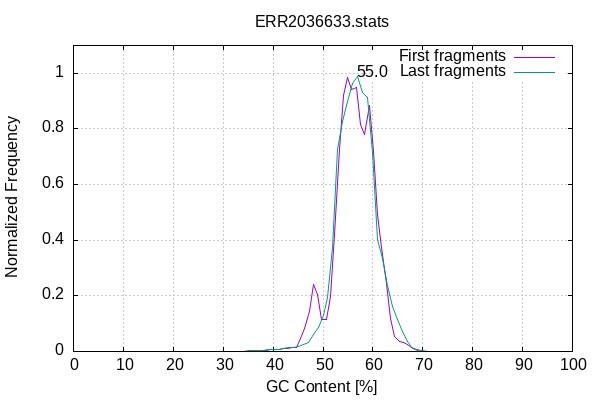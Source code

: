 
            set terminal png size 600,400 truecolor
            set output "ERR2036633-gc-content.png"
            set grid xtics ytics y2tics back lc rgb "#cccccc"
            set title "ERR2036633.stats" noenhanced
            set ylabel "Normalized Frequency"
            set xlabel "GC Content [%]"
            set yrange [0:1.1]
            set label sprintf("%.1f",55.03) at 55.03,1 front offset 1,0
            plot '-' smooth csplines with lines lc 1 title 'First fragments' , '-' smooth csplines with lines lc 2 title 'Last fragments'
        0	0.000180
0	0.000451
1	0.000494
1	0.000785
2	0.000950
2	0.000982
3	0.001156
3	0.001213
4	0.001224
4	0.001221
5	0.001263
5	0.001220
6	0.001188
6	0.001182
7	0.001111
7	0.001027
8	0.001035
8	0.000917
9	0.000918
9	0.000903
10	0.000828
10	0.000839
11	0.000826
11	0.000778
12	0.000790
12	0.000755
13	0.000769
13	0.000726
14	0.000699
14	0.000689
15	0.000619
15	0.000580
16	0.000572
16	0.000541
17	0.000497
17	0.000489
18	0.000462
18	0.000417
19	0.000373
19	0.000334
20	0.000336
20	0.000311
21	0.000276
21	0.000251
22	0.000242
22	0.000217
23	0.000198
23	0.000186
24	0.000183
24	0.000169
25	0.000176
25	0.000184
26	0.000211
26	0.000229
27	0.000200
27	0.000238
28	0.000244
28	0.000261
29	0.000289
29	0.000290
30	0.000306
30	0.000317
31	0.000329
31	0.000412
32	0.000477
32	0.000566
33	0.000753
33	0.000901
34	0.001034
34	0.001161
35	0.001346
35	0.001702
36	0.001952
36	0.002114
37	0.002732
37	0.003250
38	0.003826
38	0.004518
39	0.005140
39	0.005423
40	0.005884
40	0.006330
41	0.007285
41	0.008051
42	0.008572
42	0.010095
43	0.011020
43	0.011815
44	0.013131
44	0.015154
45	0.017974
45	0.022531
46	0.028698
46	0.114809
47	0.095296
47	0.140672
48	0.182299
48	0.294909
49	0.196941
50	0.110662
50	0.098137
51	0.116312
51	0.162632
52	0.243373
52	0.359170
53	0.567196
53	0.736805
54	0.854687
54	0.957167
55	1.000000
55	0.969519
56	0.934622
56	0.941492
57	0.974107
57	0.880612
58	0.764205
58	0.725065
59	0.853702
59	0.910815
60	0.827841
60	0.666143
61	0.523814
61	0.446991
62	0.387568
62	0.311370
63	0.243350
63	0.139540
64	0.087725
64	0.066614
65	0.043888
65	0.037248
66	0.032940
66	0.032165
67	0.029339
67	0.023495
68	0.015790
68	0.011788
69	0.006468
69	0.003968
70	0.002398
70	0.001642
71	0.001243
71	0.000897
72	0.000686
72	0.000496
73	0.000392
73	0.000278
74	0.000211
74	0.000165
75	0.000100
75	0.000056
76	0.000031
76	0.000019
77	0.000011
77	0.000007
78	0.000005
78	0.000004
79	0.000002
79	0.000002
80	0.000000
82	0.000000
85	0.000000
end
0	0.001889
0	0.001599
1	0.001558
1	0.001324
2	0.001202
2	0.001201
3	0.001108
3	0.000988
4	0.000981
4	0.000902
5	0.000890
5	0.000827
6	0.000787
6	0.000777
7	0.000723
7	0.000685
8	0.000701
8	0.000678
9	0.000637
9	0.000632
10	0.000627
10	0.000623
11	0.000612
11	0.000567
12	0.000561
12	0.000560
13	0.000538
13	0.000550
14	0.000522
14	0.000504
15	0.000486
15	0.000486
16	0.000461
16	0.000442
17	0.000411
17	0.000375
18	0.000330
18	0.000312
19	0.000300
19	0.000282
20	0.000270
20	0.000243
21	0.000216
21	0.000197
22	0.000189
22	0.000188
23	0.000175
23	0.000181
24	0.000183
24	0.000193
25	0.000210
25	0.000218
26	0.000239
26	0.000275
27	0.000265
27	0.000286
28	0.000358
28	0.000381
29	0.000344
29	0.000361
30	0.000425
30	0.000427
31	0.000423
31	0.000439
32	0.000593
32	0.000663
33	0.000941
33	0.001204
34	0.001266
34	0.001579
35	0.001690
35	0.002274
36	0.002422
36	0.002513
37	0.003218
37	0.003862
38	0.004152
38	0.005147
39	0.005880
39	0.006018
40	0.006813
40	0.006938
41	0.007637
41	0.008431
42	0.008867
42	0.010641
43	0.012646
43	0.013565
44	0.014557
44	0.015442
45	0.018447
45	0.020042
46	0.020814
46	0.026332
47	0.032445
47	0.034846
48	0.040281
48	0.080640
49	0.085711
50	0.128999
50	0.132625
51	0.144783
51	0.241725
52	0.267858
52	0.481661
53	0.706691
53	0.742127
54	0.855346
54	0.795175
55	0.810691
55	0.984331
56	1.000000
56	0.929422
57	0.987235
57	0.986587
58	0.889805
58	0.974518
59	0.976830
59	0.852498
60	0.825263
60	0.603886
61	0.411826
61	0.390980
62	0.348743
62	0.320017
63	0.312528
63	0.160971
64	0.165973
64	0.159182
65	0.116030
65	0.114015
66	0.098644
66	0.046800
67	0.041944
67	0.028837
68	0.013208
68	0.010985
69	0.005674
69	0.003558
70	0.002685
70	0.001676
71	0.001331
71	0.001016
72	0.000786
72	0.000619
73	0.000510
73	0.000438
74	0.000375
74	0.000312
75	0.000267
75	0.000219
76	0.000186
76	0.000182
77	0.000176
77	0.000161
78	0.000144
78	0.000133
79	0.000119
79	0.000129
80	0.000123
80	0.000110
81	0.000106
81	0.000116
82	0.000114
82	0.000112
83	0.000106
83	0.000099
84	0.000100
84	0.000089
85	0.000093
85	0.000094
86	0.000085
86	0.000092
87	0.000090
87	0.000082
88	0.000072
88	0.000070
89	0.000072
89	0.000068
90	0.000073
90	0.000070
91	0.000065
91	0.000067
92	0.000059
92	0.000059
93	0.000056
93	0.000060
94	0.000066
94	0.000070
95	0.000075
95	0.000074
96	0.000069
96	0.000070
97	0.000075
97	0.000074
98	0.000075
98	0.000079
99	0.000082
end
